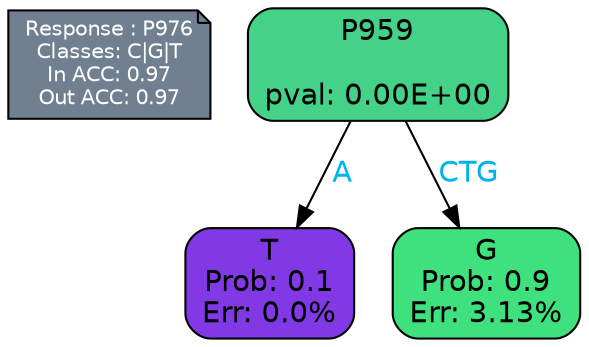 digraph Tree {
node [shape=box, style="filled, rounded", color="black", fontname=helvetica] ;
graph [ranksep=equally, splines=polylines, bgcolor=transparent, dpi=600] ;
edge [fontname=helvetica] ;
LEGEND [label="Response : P976
Classes: C|G|T
In ACC: 0.97
Out ACC: 0.97
",shape=note,align=left,style=filled,fillcolor="slategray",fontcolor="white",fontsize=10];1 [label="P959

pval: 0.00E+00", fillcolor="#44d188"] ;
2 [label="T
Prob: 0.1
Err: 0.0%", fillcolor="#8139e5"] ;
3 [label="G
Prob: 0.9
Err: 3.13%", fillcolor="#3ee17e"] ;
1 -> 2 [label="A",fontcolor=deepskyblue2] ;
1 -> 3 [label="CTG",fontcolor=deepskyblue2] ;
{rank = same; 2;3;}{rank = same; LEGEND;1;}}